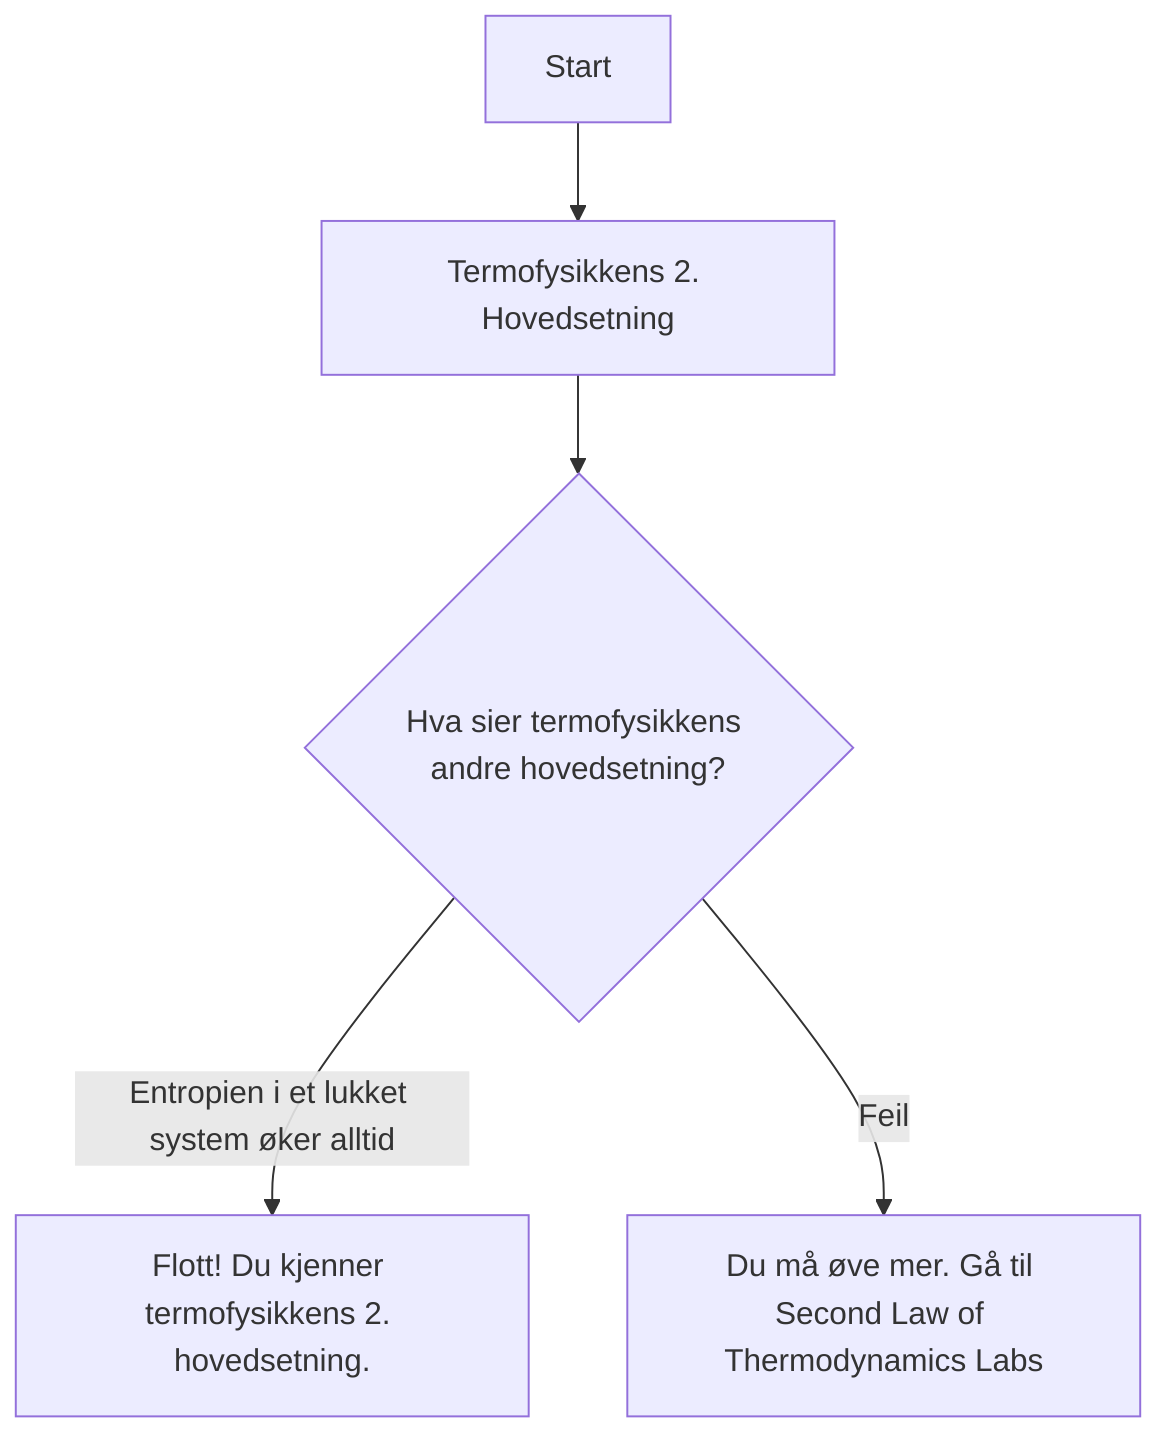 flowchart TD
    Start --> A[Termofysikkens 2. Hovedsetning]
    
    A --> B{Hva sier termofysikkens andre hovedsetning?}
    B -->|Entropien i et lukket system øker alltid| B1[Flott! Du kjenner termofysikkens 2. hovedsetning.]
    B -->|Feil| B2[Du må øve mer. Gå til Second Law of Thermodynamics Labs]